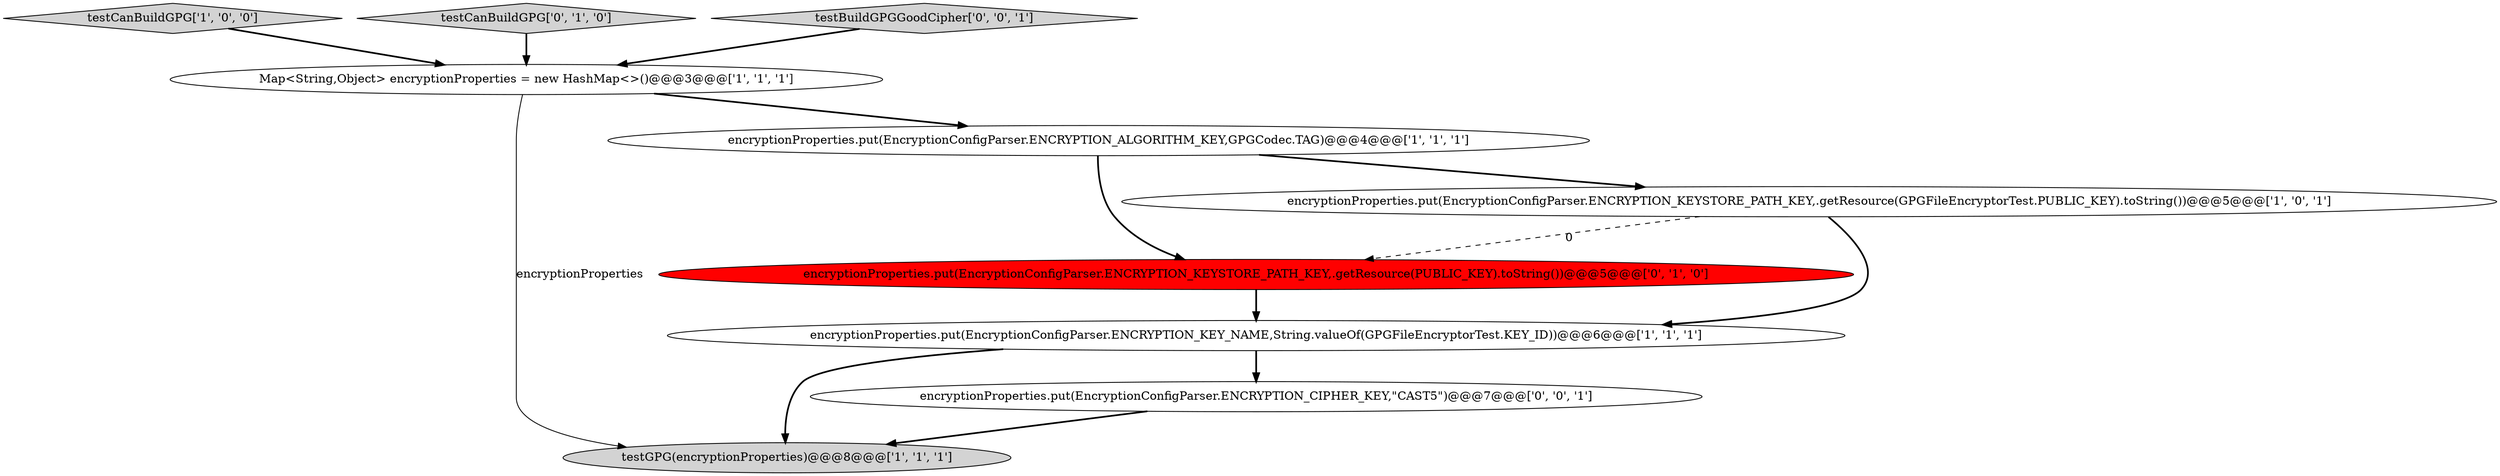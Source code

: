 digraph {
5 [style = filled, label = "testCanBuildGPG['1', '0', '0']", fillcolor = lightgray, shape = diamond image = "AAA0AAABBB1BBB"];
1 [style = filled, label = "encryptionProperties.put(EncryptionConfigParser.ENCRYPTION_KEY_NAME,String.valueOf(GPGFileEncryptorTest.KEY_ID))@@@6@@@['1', '1', '1']", fillcolor = white, shape = ellipse image = "AAA0AAABBB1BBB"];
6 [style = filled, label = "testCanBuildGPG['0', '1', '0']", fillcolor = lightgray, shape = diamond image = "AAA0AAABBB2BBB"];
2 [style = filled, label = "Map<String,Object> encryptionProperties = new HashMap<>()@@@3@@@['1', '1', '1']", fillcolor = white, shape = ellipse image = "AAA0AAABBB1BBB"];
0 [style = filled, label = "testGPG(encryptionProperties)@@@8@@@['1', '1', '1']", fillcolor = lightgray, shape = ellipse image = "AAA0AAABBB1BBB"];
3 [style = filled, label = "encryptionProperties.put(EncryptionConfigParser.ENCRYPTION_ALGORITHM_KEY,GPGCodec.TAG)@@@4@@@['1', '1', '1']", fillcolor = white, shape = ellipse image = "AAA0AAABBB1BBB"];
7 [style = filled, label = "encryptionProperties.put(EncryptionConfigParser.ENCRYPTION_KEYSTORE_PATH_KEY,.getResource(PUBLIC_KEY).toString())@@@5@@@['0', '1', '0']", fillcolor = red, shape = ellipse image = "AAA1AAABBB2BBB"];
9 [style = filled, label = "encryptionProperties.put(EncryptionConfigParser.ENCRYPTION_CIPHER_KEY,\"CAST5\")@@@7@@@['0', '0', '1']", fillcolor = white, shape = ellipse image = "AAA0AAABBB3BBB"];
4 [style = filled, label = "encryptionProperties.put(EncryptionConfigParser.ENCRYPTION_KEYSTORE_PATH_KEY,.getResource(GPGFileEncryptorTest.PUBLIC_KEY).toString())@@@5@@@['1', '0', '1']", fillcolor = white, shape = ellipse image = "AAA0AAABBB1BBB"];
8 [style = filled, label = "testBuildGPGGoodCipher['0', '0', '1']", fillcolor = lightgray, shape = diamond image = "AAA0AAABBB3BBB"];
2->0 [style = solid, label="encryptionProperties"];
5->2 [style = bold, label=""];
4->1 [style = bold, label=""];
7->1 [style = bold, label=""];
1->0 [style = bold, label=""];
9->0 [style = bold, label=""];
8->2 [style = bold, label=""];
3->7 [style = bold, label=""];
4->7 [style = dashed, label="0"];
3->4 [style = bold, label=""];
1->9 [style = bold, label=""];
2->3 [style = bold, label=""];
6->2 [style = bold, label=""];
}
